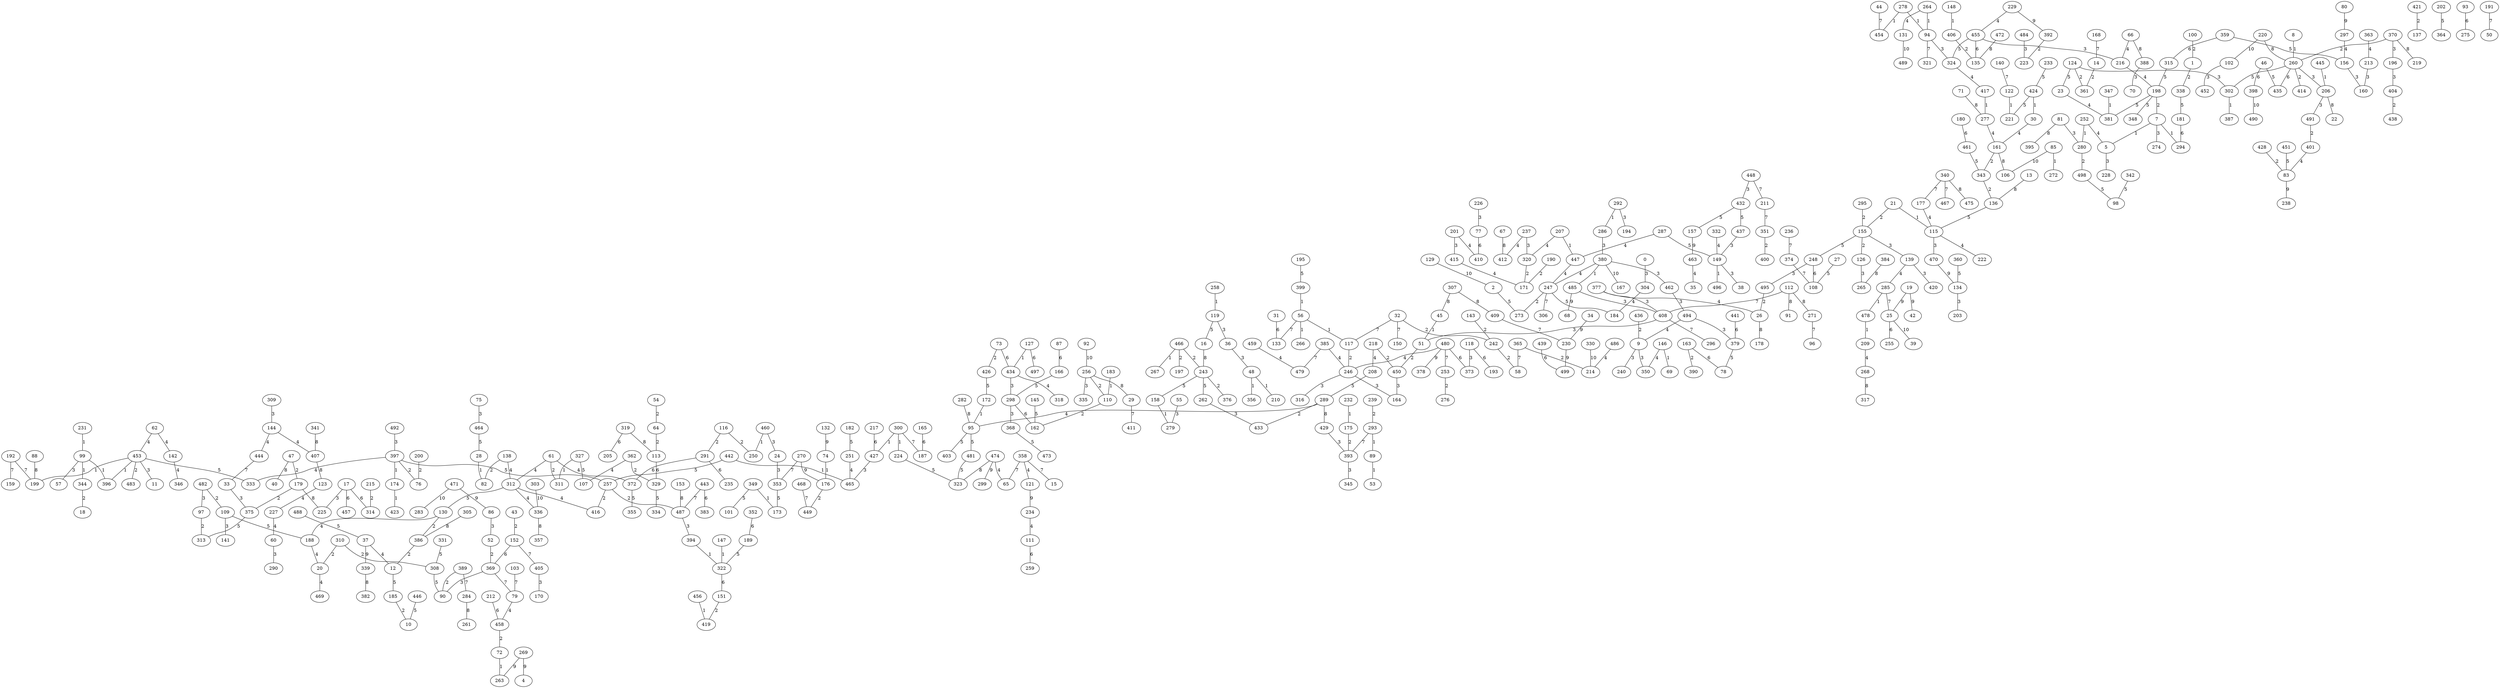 graph {
	231 [label=231]
	99 [label=99]
	478 [label=478]
	209 [label=209]
	349 [label=349]
	173 [label=173]
	453 [label=453]
	199 [label=199]
	148 [label=148]
	406 [label=406]
	56 [label=56]
	117 [label=117]
	127 [label=127]
	434 [label=434]
	48 [label=48]
	356 [label=356]
	85 [label=85]
	272 [label=272]
	397 [label=397]
	174 [label=174]
	28 [label=28]
	82 [label=82]
	8 [label=8]
	260 [label=260]
	399 [label=399]
	285 [label=285]
	292 [label=292]
	286 [label=286]
	466 [label=466]
	267 [label=267]
	396 [label=396]
	172 [label=172]
	95 [label=95]
	207 [label=207]
	447 [label=447]
	445 [label=445]
	206 [label=206]
	278 [label=278]
	454 [label=454]
	327 [label=327]
	311 [label=311]
	149 [label=149]
	496 [label=496]
	394 [label=394]
	322 [label=322]
	147 [label=147]
	442 [label=442]
	465 [label=465]
	45 [label=45]
	51 [label=51]
	266 [label=266]
	122 [label=122]
	221 [label=221]
	423 [label=423]
	146 [label=146]
	69 [label=69]
	94 [label=94]
	456 [label=456]
	419 [label=419]
	232 [label=232]
	175 [label=175]
	89 [label=89]
	53 [label=53]
	158 [label=158]
	279 [label=279]
	293 [label=293]
	252 [label=252]
	280 [label=280]
	300 [label=300]
	224 [label=224]
	74 [label=74]
	176 [label=176]
	427 [label=427]
	380 [label=380]
	485 [label=485]
	258 [label=258]
	119 [label=119]
	460 [label=460]
	250 [label=250]
	21 [label=21]
	115 [label=115]
	302 [label=302]
	387 [label=387]
	183 [label=183]
	110 [label=110]
	7 [label=7]
	5 [label=5]
	347 [label=347]
	381 [label=381]
	417 [label=417]
	277 [label=277]
	344 [label=344]
	210 [label=210]
	424 [label=424]
	30 [label=30]
	294 [label=294]
	264 [label=264]
	72 [label=72]
	263 [label=263]
	310 [label=310]
	308 [label=308]
	116 [label=116]
	291 [label=291]
	1 [label=1]
	338 [label=338]
	76 [label=76]
	393 [label=393]
	138 [label=138]
	200 [label=200]
	135 [label=135]
	197 [label=197]
	14 [label=14]
	361 [label=361]
	257 [label=257]
	416 [label=416]
	343 [label=343]
	136 [label=136]
	482 [label=482]
	109 [label=109]
	414 [label=414]
	215 [label=215]
	314 [label=314]
	386 [label=386]
	12 [label=12]
	421 [label=421]
	137 [label=137]
	73 [label=73]
	426 [label=426]
	491 [label=491]
	401 [label=401]
	20 [label=20]
	365 [label=365]
	214 [label=214]
	295 [label=295]
	155 [label=155]
	256 [label=256]
	246 [label=246]
	487 [label=487]
	458 [label=458]
	495 [label=495]
	26 [label=26]
	32 [label=32]
	242 [label=242]
	404 [label=404]
	438 [label=438]
	126 [label=126]
	428 [label=428]
	83 [label=83]
	289 [label=289]
	433 [label=433]
	450 [label=450]
	243 [label=243]
	376 [label=376]
	370 [label=370]
	43 [label=43]
	152 [label=152]
	351 [label=351]
	400 [label=400]
	47 [label=47]
	179 [label=179]
	18 [label=18]
	185 [label=185]
	10 [label=10]
	143 [label=143]
	436 [label=436]
	9 [label=9]
	239 [label=239]
	320 [label=320]
	171 [label=171]
	124 [label=124]
	100 [label=100]
	52 [label=52]
	369 [label=369]
	392 [label=392]
	223 [label=223]
	97 [label=97]
	313 [label=313]
	163 [label=163]
	390 [label=390]
	498 [label=498]
	151 [label=151]
	64 [label=64]
	113 [label=113]
	389 [label=389]
	90 [label=90]
	253 [label=253]
	276 [label=276]
	130 [label=130]
	162 [label=162]
	218 [label=218]
	161 [label=161]
	362 [label=362]
	329 [label=329]
	198 [label=198]
	375 [label=375]
	54 [label=54]
	61 [label=61]
	449 [label=449]
	247 [label=247]
	273 [label=273]
	483 [label=483]
	58 [label=58]
	190 [label=190]
	298 [label=298]
	24 [label=24]
	353 [label=353]
	164 [label=164]
	335 [label=335]
	213 [label=213]
	160 [label=160]
	492 [label=492]
	324 [label=324]
	455 [label=455]
	216 [label=216]
	462 [label=462]
	494 [label=494]
	102 [label=102]
	452 [label=452]
	345 [label=345]
	429 [label=429]
	33 [label=33]
	196 [label=196]
	309 [label=309]
	144 [label=144]
	316 [label=316]
	11 [label=11]
	274 [label=274]
	226 [label=226]
	77 [label=77]
	408 [label=408]
	237 [label=237]
	484 [label=484]
	57 [label=57]
	201 [label=201]
	415 [label=415]
	75 [label=75]
	464 [label=464]
	38 [label=38]
	139 [label=139]
	420 [label=420]
	262 [label=262]
	36 [label=36]
	81 [label=81]
	55 [label=55]
	118 [label=118]
	373 [label=373]
	379 [label=379]
	141 [label=141]
	350 [label=350]
	248 [label=248]
	240 [label=240]
	228 [label=228]
	368 [label=368]
	194 [label=194]
	377 [label=377]
	0 [label=0]
	304 [label=304]
	17 [label=17]
	225 [label=225]
	470 [label=470]
	388 [label=388]
	70 [label=70]
	437 [label=437]
	60 [label=60]
	290 [label=290]
	134 [label=134]
	203 [label=203]
	86 [label=86]
	156 [label=156]
	265 [label=265]
	448 [label=448]
	432 [label=432]
	405 [label=405]
	170 [label=170]
	222 [label=222]
	312 [label=312]
	412 [label=412]
	297 [label=297]
	332 [label=332]
	62 [label=62]
	142 [label=142]
	131 [label=131]
	459 [label=459]
	479 [label=479]
	188 [label=188]
	444 [label=444]
	123 [label=123]
	227 [label=227]
	107 [label=107]
	407 [label=407]
	385 [label=385]
	372 [label=372]
	463 [label=463]
	35 [label=35]
	234 [label=234]
	111 [label=111]
	229 [label=229]
	469 [label=469]
	363 [label=363]
	410 [label=410]
	318 [label=318]
	346 [label=346]
	23 [label=23]
	37 [label=37]
	184 [label=184]
	336 [label=336]
	287 [label=287]
	251 [label=251]
	474 [label=474]
	65 [label=65]
	268 [label=268]
	79 [label=79]
	208 [label=208]
	66 [label=66]
	358 [label=358]
	121 [label=121]
	486 [label=486]
	333 [label=333]
	177 [label=177]
	480 [label=480]
	2 [label=2]
	334 [label=334]
	202 [label=202]
	364 [label=364]
	473 [label=473]
	315 [label=315]
	331 [label=331]
	355 [label=355]
	181 [label=181]
	359 [label=359]
	145 [label=145]
	182 [label=182]
	481 [label=481]
	323 [label=323]
	195 [label=195]
	360 [label=360]
	98 [label=98]
	16 [label=16]
	461 [label=461]
	46 [label=46]
	435 [label=435]
	166 [label=166]
	348 [label=348]
	488 [label=488]
	101 [label=101]
	446 [label=446]
	157 [label=157]
	403 [label=403]
	27 [label=27]
	108 [label=108]
	78 [label=78]
	451 [label=451]
	233 [label=233]
	342 [label=342]
	189 [label=189]
	352 [label=352]
	443 [label=443]
	383 [label=383]
	457 [label=457]
	165 [label=165]
	187 [label=187]
	441 [label=441]
	319 [label=319]
	205 [label=205]
	217 [label=217]
	193 [label=193]
	93 [label=93]
	275 [label=275]
	25 [label=25]
	255 [label=255]
	235 [label=235]
	497 [label=497]
	87 [label=87]
	180 [label=180]
	212 [label=212]
	31 [label=31]
	133 [label=133]
	398 [label=398]
	439 [label=439]
	499 [label=499]
	259 [label=259]
	284 [label=284]
	29 [label=29]
	411 [label=411]
	468 [label=468]
	340 [label=340]
	270 [label=270]
	15 [label=15]
	271 [label=271]
	96 [label=96]
	191 [label=191]
	50 [label=50]
	306 [label=306]
	374 [label=374]
	192 [label=192]
	112 [label=112]
	467 [label=467]
	150 [label=150]
	140 [label=140]
	321 [label=321]
	159 [label=159]
	168 [label=168]
	211 [label=211]
	296 [label=296]
	44 [label=44]
	409 [label=409]
	230 [label=230]
	236 [label=236]
	103 [label=103]
	384 [label=384]
	67 [label=67]
	91 [label=91]
	22 [label=22]
	71 [label=71]
	261 [label=261]
	395 [label=395]
	472 [label=472]
	307 [label=307]
	317 [label=317]
	178 [label=178]
	341 [label=341]
	282 [label=282]
	220 [label=220]
	88 [label=88]
	40 [label=40]
	475 [label=475]
	153 [label=153]
	219 [label=219]
	305 [label=305]
	357 [label=357]
	13 [label=13]
	106 [label=106]
	339 [label=339]
	382 [label=382]
	68 [label=68]
	238 [label=238]
	132 [label=132]
	34 [label=34]
	299 [label=299]
	269 [label=269]
	4 [label=4]
	80 [label=80]
	19 [label=19]
	471 [label=471]
	42 [label=42]
	378 [label=378]
	303 [label=303]
	283 [label=283]
	330 [label=330]
	129 [label=129]
	490 [label=490]
	39 [label=39]
	92 [label=92]
	489 [label=489]
	167 [label=167]
	231 -- 99 [label=1]
	478 -- 209 [label=1]
	349 -- 173 [label=1]
	453 -- 199 [label=1]
	148 -- 406 [label=1]
	56 -- 117 [label=1]
	127 -- 434 [label=1]
	48 -- 356 [label=1]
	85 -- 272 [label=1]
	397 -- 174 [label=1]
	28 -- 82 [label=1]
	8 -- 260 [label=1]
	399 -- 56 [label=1]
	285 -- 478 [label=1]
	292 -- 286 [label=1]
	466 -- 267 [label=1]
	99 -- 396 [label=1]
	172 -- 95 [label=1]
	207 -- 447 [label=1]
	445 -- 206 [label=1]
	278 -- 454 [label=1]
	327 -- 311 [label=1]
	149 -- 496 [label=1]
	394 -- 322 [label=1]
	147 -- 322 [label=1]
	442 -- 465 [label=1]
	45 -- 51 [label=1]
	56 -- 266 [label=1]
	122 -- 221 [label=1]
	174 -- 423 [label=1]
	146 -- 69 [label=1]
	453 -- 396 [label=1]
	278 -- 94 [label=1]
	456 -- 419 [label=1]
	232 -- 175 [label=1]
	89 -- 53 [label=1]
	158 -- 279 [label=1]
	293 -- 89 [label=1]
	252 -- 280 [label=1]
	300 -- 224 [label=1]
	74 -- 176 [label=1]
	300 -- 427 [label=1]
	380 -- 485 [label=1]
	258 -- 119 [label=1]
	460 -- 250 [label=1]
	21 -- 115 [label=1]
	302 -- 387 [label=1]
	183 -- 110 [label=1]
	7 -- 5 [label=1]
	347 -- 381 [label=1]
	417 -- 277 [label=1]
	99 -- 344 [label=1]
	48 -- 210 [label=1]
	424 -- 30 [label=1]
	7 -- 294 [label=1]
	264 -- 94 [label=1]
	72 -- 263 [label=1]
	310 -- 308 [label=2]
	116 -- 291 [label=2]
	1 -- 338 [label=2]
	397 -- 76 [label=2]
	175 -- 393 [label=2]
	138 -- 82 [label=2]
	200 -- 76 [label=2]
	406 -- 135 [label=2]
	466 -- 197 [label=2]
	116 -- 250 [label=2]
	14 -- 361 [label=2]
	257 -- 416 [label=2]
	343 -- 136 [label=2]
	482 -- 109 [label=2]
	260 -- 414 [label=2]
	215 -- 314 [label=2]
	386 -- 12 [label=2]
	421 -- 137 [label=2]
	73 -- 426 [label=2]
	491 -- 401 [label=2]
	310 -- 20 [label=2]
	365 -- 214 [label=2]
	295 -- 155 [label=2]
	256 -- 110 [label=2]
	117 -- 246 [label=2]
	257 -- 487 [label=2]
	458 -- 72 [label=2]
	495 -- 26 [label=2]
	32 -- 242 [label=2]
	404 -- 438 [label=2]
	155 -- 126 [label=2]
	428 -- 83 [label=2]
	289 -- 433 [label=2]
	51 -- 450 [label=2]
	243 -- 376 [label=2]
	370 -- 260 [label=2]
	43 -- 152 [label=2]
	351 -- 400 [label=2]
	47 -- 179 [label=2]
	344 -- 18 [label=2]
	185 -- 10 [label=2]
	143 -- 242 [label=2]
	436 -- 9 [label=2]
	239 -- 293 [label=2]
	320 -- 171 [label=2]
	124 -- 361 [label=2]
	100 -- 1 [label=2]
	52 -- 369 [label=2]
	392 -- 223 [label=2]
	97 -- 313 [label=2]
	163 -- 390 [label=2]
	280 -- 498 [label=2]
	151 -- 419 [label=2]
	64 -- 113 [label=2]
	389 -- 90 [label=2]
	253 -- 276 [label=2]
	130 -- 386 [label=2]
	110 -- 162 [label=2]
	218 -- 450 [label=2]
	161 -- 343 [label=2]
	362 -- 329 [label=2]
	198 -- 7 [label=2]
	21 -- 155 [label=2]
	179 -- 375 [label=2]
	54 -- 64 [label=2]
	61 -- 311 [label=2]
	466 -- 243 [label=2]
	176 -- 449 [label=2]
	247 -- 273 [label=2]
	453 -- 483 [label=2]
	242 -- 58 [label=2]
	190 -- 171 [label=2]
	124 -- 302 [label=3]
	434 -- 298 [label=3]
	24 -- 353 [label=3]
	246 -- 164 [label=3]
	256 -- 335 [label=3]
	213 -- 160 [label=3]
	492 -- 397 [label=3]
	460 -- 24 [label=3]
	94 -- 324 [label=3]
	455 -- 216 [label=3]
	427 -- 465 [label=3]
	462 -- 494 [label=3]
	102 -- 452 [label=3]
	380 -- 462 [label=3]
	393 -- 345 [label=3]
	429 -- 393 [label=3]
	33 -- 375 [label=3]
	370 -- 196 [label=3]
	309 -- 144 [label=3]
	246 -- 316 [label=3]
	453 -- 11 [label=3]
	7 -- 274 [label=3]
	226 -- 77 [label=3]
	485 -- 408 [label=3]
	237 -- 320 [label=3]
	206 -- 491 [label=3]
	484 -- 223 [label=3]
	408 -- 51 [label=3]
	99 -- 57 [label=3]
	450 -- 164 [label=3]
	201 -- 415 [label=3]
	260 -- 206 [label=3]
	75 -- 464 [label=3]
	149 -- 38 [label=3]
	369 -- 90 [label=3]
	139 -- 420 [label=3]
	262 -- 433 [label=3]
	119 -- 36 [label=3]
	36 -- 48 [label=3]
	487 -- 394 [label=3]
	81 -- 280 [label=3]
	55 -- 279 [label=3]
	118 -- 373 [label=3]
	482 -- 97 [label=3]
	494 -- 379 [label=3]
	109 -- 141 [label=3]
	9 -- 350 [label=3]
	248 -- 495 [label=3]
	9 -- 240 [label=3]
	5 -- 228 [label=3]
	298 -- 368 [label=3]
	292 -- 194 [label=3]
	377 -- 408 [label=3]
	0 -- 304 [label=3]
	17 -- 225 [label=3]
	115 -- 470 [label=3]
	388 -- 70 [label=3]
	437 -- 149 [label=3]
	196 -- 404 [label=3]
	60 -- 290 [label=3]
	134 -- 203 [label=3]
	286 -- 380 [label=3]
	86 -- 52 [label=3]
	156 -- 160 [label=3]
	155 -- 139 [label=3]
	126 -- 265 [label=3]
	448 -- 432 [label=3]
	405 -- 170 [label=3]
	115 -- 222 [label=4]
	61 -- 312 [label=4]
	146 -- 350 [label=4]
	237 -- 412 [label=4]
	297 -- 156 [label=4]
	332 -- 149 [label=4]
	62 -- 142 [label=4]
	30 -- 161 [label=4]
	264 -- 131 [label=4]
	207 -- 320 [label=4]
	459 -- 479 [label=4]
	216 -- 198 [label=4]
	188 -- 20 [label=4]
	380 -- 247 [label=4]
	144 -- 444 [label=4]
	123 -- 227 [label=4]
	362 -- 107 [label=4]
	401 -- 83 [label=4]
	144 -- 407 [label=4]
	385 -- 246 [label=4]
	61 -- 372 [label=4]
	447 -- 247 [label=4]
	463 -- 35 [label=4]
	415 -- 171 [label=4]
	138 -- 312 [label=4]
	234 -- 111 [label=4]
	130 -- 188 [label=4]
	494 -- 9 [label=4]
	227 -- 60 [label=4]
	229 -- 455 [label=4]
	20 -- 469 [label=4]
	363 -- 213 [label=4]
	201 -- 410 [label=4]
	434 -- 318 [label=4]
	142 -- 346 [label=4]
	139 -- 285 [label=4]
	23 -- 381 [label=4]
	37 -- 12 [label=4]
	312 -- 416 [label=4]
	304 -- 184 [label=4]
	312 -- 336 [label=4]
	287 -- 447 [label=4]
	251 -- 465 [label=4]
	474 -- 65 [label=4]
	62 -- 453 [label=4]
	209 -- 268 [label=4]
	79 -- 458 [label=4]
	252 -- 5 [label=4]
	218 -- 208 [label=4]
	66 -- 216 [label=4]
	324 -- 417 [label=4]
	358 -- 121 [label=4]
	486 -- 214 [label=4]
	397 -- 333 [label=4]
	377 -- 26 [label=4]
	277 -- 161 [label=4]
	177 -- 115 [label=4]
	480 -- 246 [label=4]
	289 -- 95 [label=4]
	243 -- 262 [label=5]
	2 -- 273 [label=5]
	329 -- 334 [label=5]
	202 -- 364 [label=5]
	327 -- 107 [label=5]
	312 -- 130 [label=5]
	368 -- 473 [label=5]
	464 -- 28 [label=5]
	315 -- 198 [label=5]
	331 -- 308 [label=5]
	109 -- 188 [label=5]
	372 -- 355 [label=5]
	338 -- 181 [label=5]
	359 -- 156 [label=5]
	145 -- 162 [label=5]
	182 -- 251 [label=5]
	247 -- 184 [label=5]
	397 -- 257 [label=5]
	481 -- 323 [label=5]
	195 -- 399 [label=5]
	360 -- 134 [label=5]
	498 -- 98 [label=5]
	119 -- 16 [label=5]
	461 -- 343 [label=5]
	46 -- 435 [label=5]
	260 -- 302 [label=5]
	208 -- 289 [label=5]
	453 -- 333 [label=5]
	308 -- 90 [label=5]
	455 -- 324 [label=5]
	166 -- 298 [label=5]
	136 -- 115 [label=5]
	426 -- 172 [label=5]
	198 -- 348 [label=5]
	243 -- 158 [label=5]
	155 -- 248 [label=5]
	488 -- 37 [label=5]
	353 -- 173 [label=5]
	349 -- 101 [label=5]
	124 -- 23 [label=5]
	424 -- 221 [label=5]
	446 -- 10 [label=5]
	442 -- 257 [label=5]
	432 -- 157 [label=5]
	224 -- 323 [label=5]
	432 -- 437 [label=5]
	95 -- 403 [label=5]
	27 -- 108 [label=5]
	379 -- 78 [label=5]
	451 -- 83 [label=5]
	233 -- 424 [label=5]
	342 -- 98 [label=5]
	198 -- 381 [label=5]
	287 -- 149 [label=5]
	375 -- 313 [label=5]
	12 -- 185 [label=5]
	189 -- 322 [label=5]
	95 -- 481 [label=5]
	352 -- 189 [label=6]
	359 -- 315 [label=6]
	17 -- 314 [label=6]
	443 -- 383 [label=6]
	17 -- 457 [label=6]
	480 -- 373 [label=6]
	165 -- 187 [label=6]
	441 -- 379 [label=6]
	319 -- 205 [label=6]
	113 -- 329 [label=6]
	217 -- 427 [label=6]
	118 -- 193 [label=6]
	455 -- 135 [label=6]
	163 -- 78 [label=6]
	93 -- 275 [label=6]
	25 -- 255 [label=6]
	291 -- 235 [label=6]
	181 -- 294 [label=6]
	291 -- 372 [label=6]
	127 -- 497 [label=6]
	87 -- 166 [label=6]
	77 -- 410 [label=6]
	298 -- 162 [label=6]
	180 -- 461 [label=6]
	152 -- 369 [label=6]
	212 -- 458 [label=6]
	31 -- 133 [label=6]
	46 -- 398 [label=6]
	260 -- 435 [label=6]
	248 -- 108 [label=6]
	439 -- 499 [label=6]
	73 -- 434 [label=6]
	111 -- 259 [label=6]
	322 -- 151 [label=6]
	444 -- 33 [label=7]
	389 -- 284 [label=7]
	29 -- 411 [label=7]
	468 -- 449 [label=7]
	340 -- 177 [label=7]
	270 -- 353 [label=7]
	358 -- 15 [label=7]
	271 -- 96 [label=7]
	191 -- 50 [label=7]
	32 -- 117 [label=7]
	247 -- 306 [label=7]
	56 -- 133 [label=7]
	443 -- 487 [label=7]
	374 -- 108 [label=7]
	192 -- 199 [label=7]
	358 -- 65 [label=7]
	293 -- 393 [label=7]
	365 -- 58 [label=7]
	112 -- 408 [label=7]
	340 -- 467 [label=7]
	369 -- 79 [label=7]
	480 -- 253 [label=7]
	32 -- 150 [label=7]
	140 -- 122 [label=7]
	94 -- 321 [label=7]
	192 -- 159 [label=7]
	300 -- 187 [label=7]
	168 -- 14 [label=7]
	285 -- 25 [label=7]
	211 -- 351 [label=7]
	448 -- 211 [label=7]
	408 -- 296 [label=7]
	44 -- 454 [label=7]
	152 -- 405 [label=7]
	409 -- 230 [label=7]
	385 -- 479 [label=7]
	236 -- 374 [label=7]
	103 -- 79 [label=7]
	384 -- 265 [label=8]
	67 -- 412 [label=8]
	112 -- 91 [label=8]
	289 -- 429 [label=8]
	206 -- 22 [label=8]
	256 -- 29 [label=8]
	71 -- 277 [label=8]
	16 -- 243 [label=8]
	284 -- 261 [label=8]
	81 -- 395 [label=8]
	472 -- 135 [label=8]
	307 -- 45 [label=8]
	407 -- 123 [label=8]
	112 -- 271 [label=8]
	268 -- 317 [label=8]
	26 -- 178 [label=8]
	341 -- 407 [label=8]
	282 -- 95 [label=8]
	307 -- 409 [label=8]
	220 -- 260 [label=8]
	88 -- 199 [label=8]
	47 -- 40 [label=8]
	340 -- 475 [label=8]
	153 -- 487 [label=8]
	179 -- 225 [label=8]
	370 -- 219 [label=8]
	305 -- 386 [label=8]
	336 -- 357 [label=8]
	474 -- 323 [label=8]
	319 -- 113 [label=8]
	13 -- 136 [label=8]
	66 -- 388 [label=8]
	161 -- 106 [label=8]
	339 -- 382 [label=8]
	270 -- 176 [label=9]
	485 -- 68 [label=9]
	83 -- 238 [label=9]
	121 -- 234 [label=9]
	132 -- 74 [label=9]
	470 -- 134 [label=9]
	230 -- 499 [label=9]
	34 -- 230 [label=9]
	474 -- 299 [label=9]
	269 -- 4 [label=9]
	80 -- 297 [label=9]
	37 -- 339 [label=9]
	157 -- 463 [label=9]
	269 -- 263 [label=9]
	19 -- 25 [label=9]
	471 -- 86 [label=9]
	229 -- 392 [label=9]
	19 -- 42 [label=9]
	480 -- 378 [label=9]
	303 -- 336 [label=10]
	471 -- 283 [label=10]
	330 -- 214 [label=10]
	129 -- 2 [label=10]
	398 -- 490 [label=10]
	85 -- 106 [label=10]
	25 -- 39 [label=10]
	220 -- 102 [label=10]
	92 -- 256 [label=10]
	131 -- 489 [label=10]
	380 -- 167 [label=10]
}

